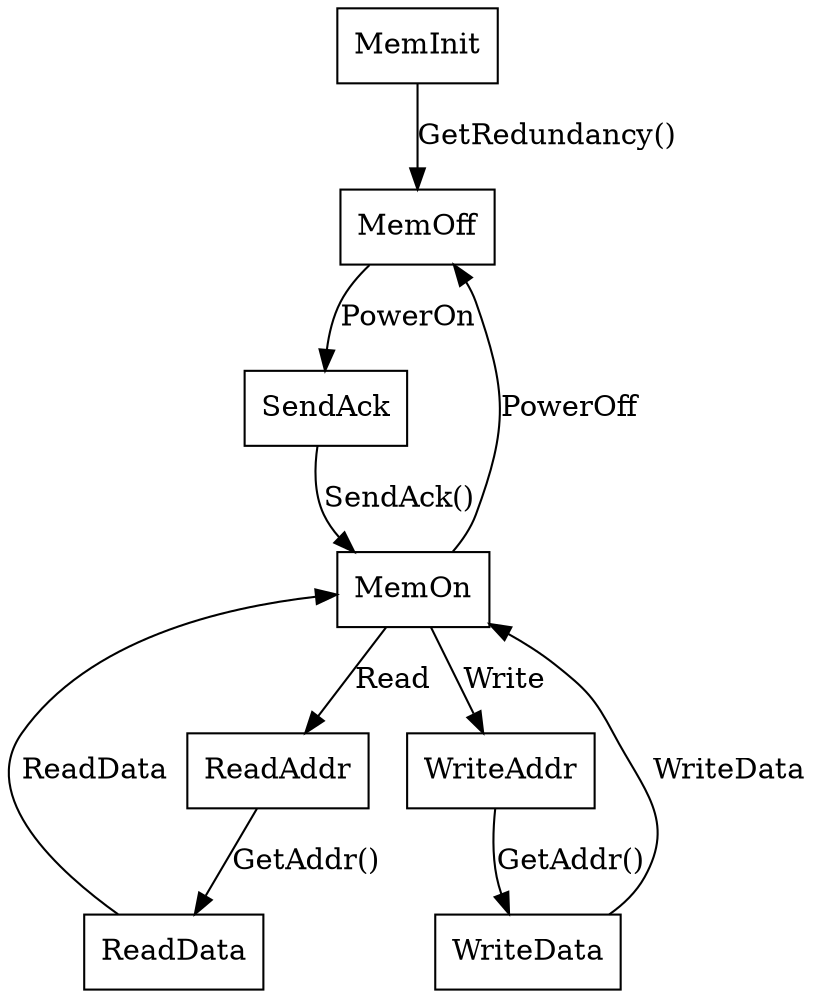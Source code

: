 digraph Diagram { node [shape=box]
  MemInit   -> MemOff    [ label="GetRedundancy()" ]
  MemOff    -> SendAck   [ label=PowerOn ]
  MemOn     -> MemOff    [ label=PowerOff ]
  MemOn     -> ReadAddr  [ label=Read ]
  MemOn     -> WriteAddr [ label=Write ]
  SendAck   -> MemOn     [ label="SendAck()" ]
  ReadAddr  -> ReadData  [ label="GetAddr()" ]
  WriteAddr -> WriteData [ label="GetAddr()" ]
  WriteData -> MemOn     [ label=WriteData ]
  ReadData  -> MemOn     [ label=ReadData ]
}
